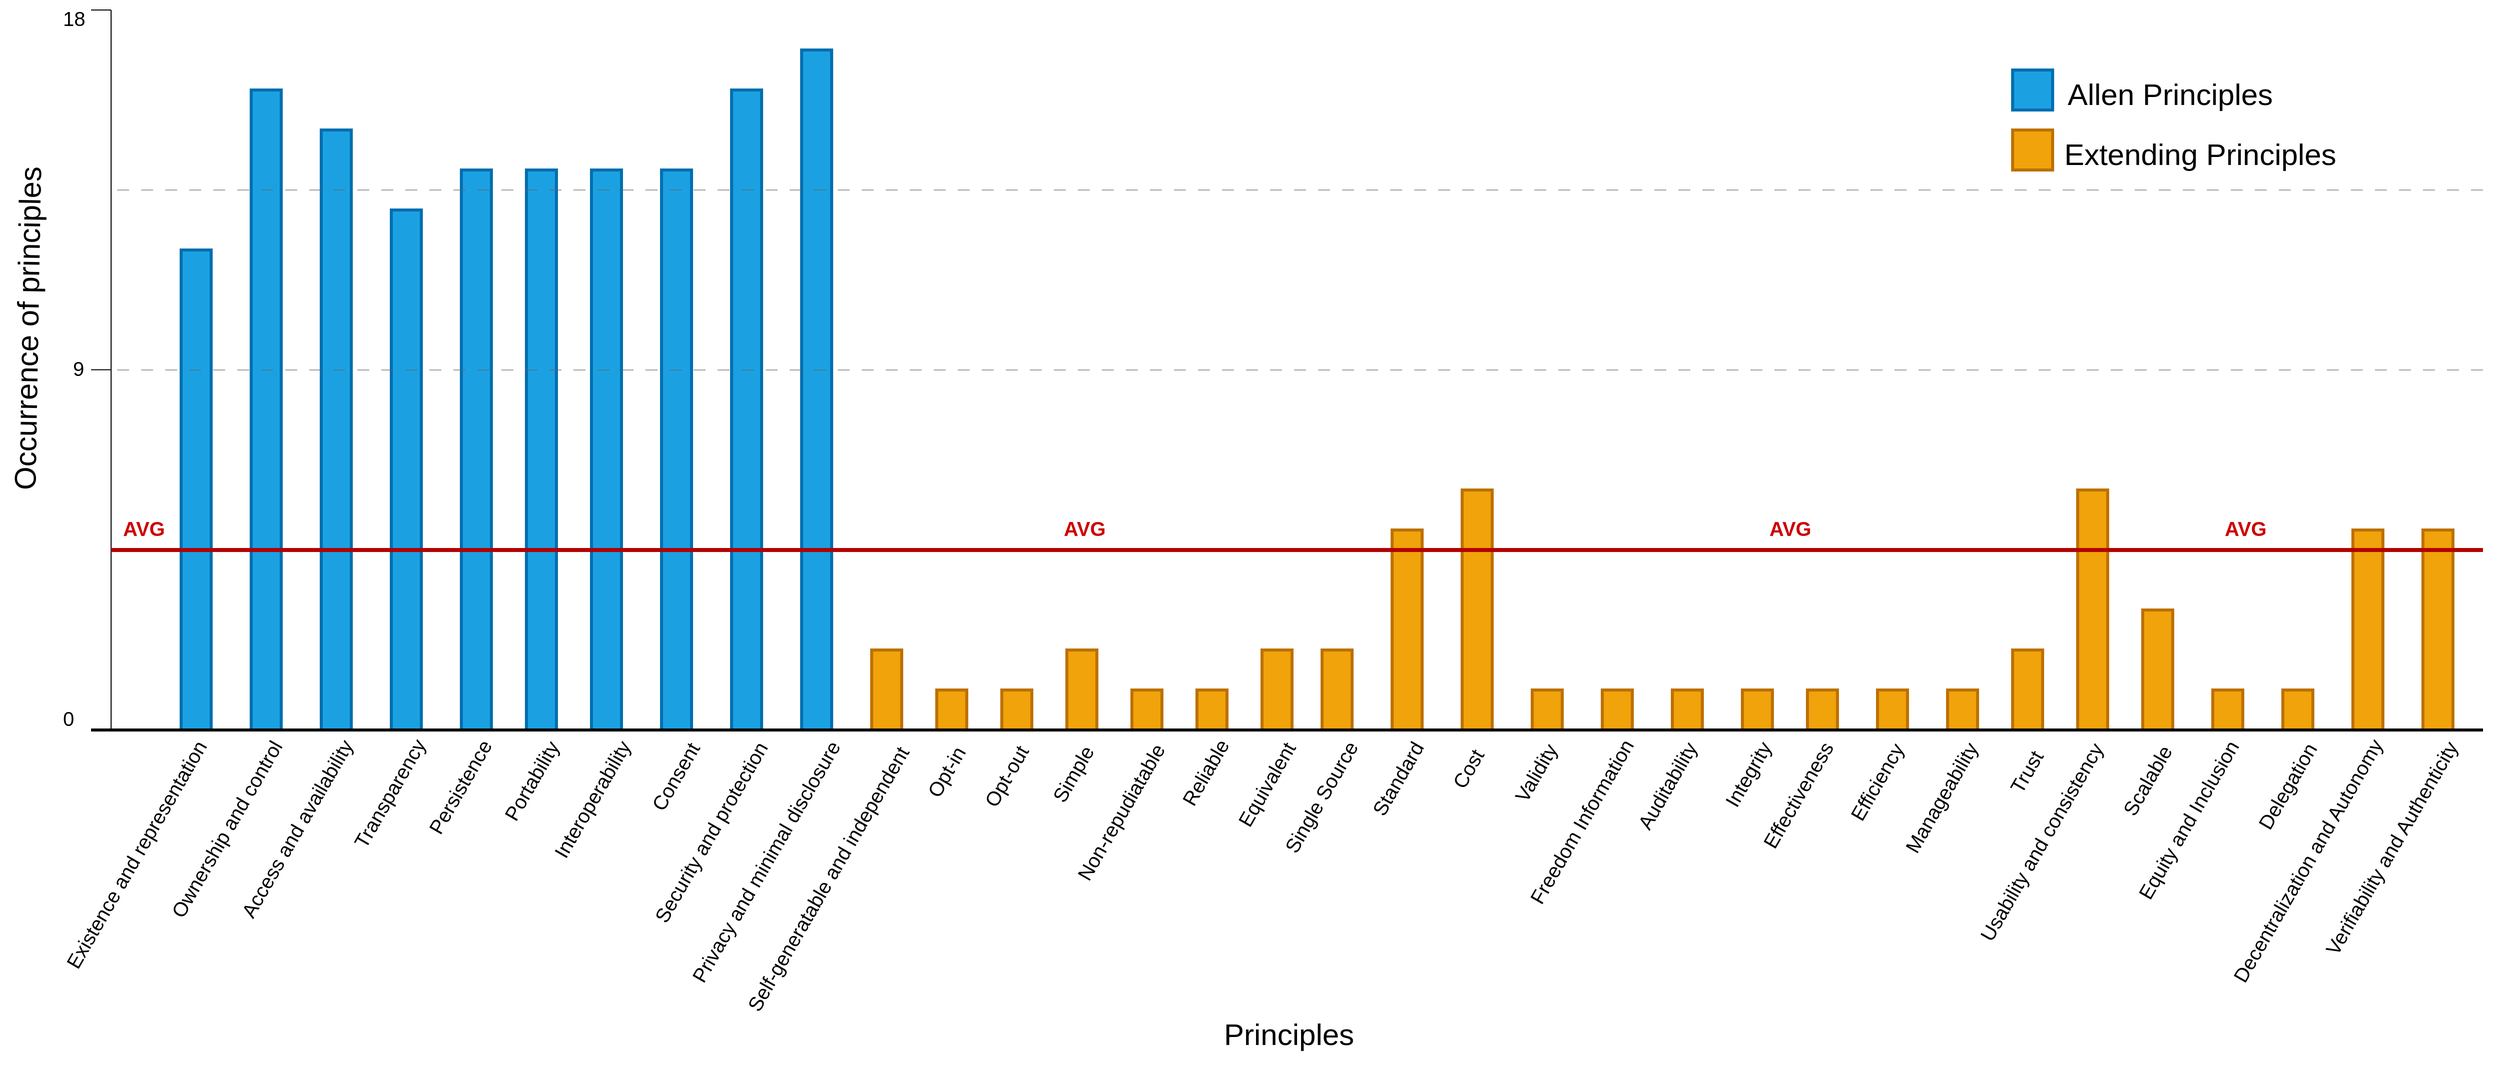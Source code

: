 <mxfile version="26.0.11">
  <diagram name="Page-1" id="7O7AJxrzVXU6nBvpXW5e">
    <mxGraphModel dx="1764" dy="2062" grid="1" gridSize="10" guides="1" tooltips="1" connect="1" arrows="1" fold="1" page="1" pageScale="1" pageWidth="850" pageHeight="1100" math="0" shadow="0">
      <root>
        <mxCell id="0" />
        <mxCell id="1" parent="0" />
        <mxCell id="pN_Zy7k7ykw3gj7apqZj-1" value="&lt;font style=&quot;font-size: 20px; line-height: 200%;&quot;&gt;Effectiveness&lt;/font&gt;" style="text;whiteSpace=wrap;html=1;rotation=300;" parent="1" vertex="1">
          <mxGeometry x="1860" y="25" width="150" height="60" as="geometry" />
        </mxCell>
        <mxCell id="pN_Zy7k7ykw3gj7apqZj-2" value="&lt;font style=&quot;font-size: 20px; line-height: 200%;&quot;&gt;Efficiency&lt;/font&gt;" style="text;whiteSpace=wrap;html=1;rotation=300;" parent="1" vertex="1">
          <mxGeometry x="1955" y="10" width="120" height="60" as="geometry" />
        </mxCell>
        <mxCell id="pN_Zy7k7ykw3gj7apqZj-3" value="&lt;font style=&quot;font-size: 20px; line-height: 200%;&quot;&gt;Manageability&lt;/font&gt;" style="text;whiteSpace=wrap;html=1;rotation=300;" parent="1" vertex="1">
          <mxGeometry x="2000" y="25" width="160" height="60" as="geometry" />
        </mxCell>
        <mxCell id="pN_Zy7k7ykw3gj7apqZj-4" value="&lt;font style=&quot;font-size: 20px; line-height: 200%;&quot;&gt;Trust&lt;/font&gt;" style="text;whiteSpace=wrap;html=1;rotation=300;" parent="1" vertex="1">
          <mxGeometry x="2125" width="80" height="60" as="geometry" />
        </mxCell>
        <mxCell id="pN_Zy7k7ykw3gj7apqZj-5" value="&lt;font style=&quot;font-size: 20px; line-height: 200%;&quot;&gt;Usability and consistency&lt;/font&gt;" style="text;whiteSpace=wrap;html=1;rotation=300;" parent="1" vertex="1">
          <mxGeometry x="2050" y="70" width="260" height="60" as="geometry" />
        </mxCell>
        <mxCell id="pN_Zy7k7ykw3gj7apqZj-6" value="&lt;font style=&quot;font-size: 20px; line-height: 200%;&quot;&gt;Scalable&lt;/font&gt;" style="text;whiteSpace=wrap;html=1;rotation=300;" parent="1" vertex="1">
          <mxGeometry x="2230" y="10" width="110" height="60" as="geometry" />
        </mxCell>
        <mxCell id="pN_Zy7k7ykw3gj7apqZj-7" value="&lt;font style=&quot;font-size: 20px; line-height: 200%;&quot;&gt;Equity and Inclusion&lt;/font&gt;" style="text;whiteSpace=wrap;html=1;rotation=300;" parent="1" vertex="1">
          <mxGeometry x="2220" y="50" width="210" height="60" as="geometry" />
        </mxCell>
        <mxCell id="pN_Zy7k7ykw3gj7apqZj-8" value="&lt;font style=&quot;font-size: 20px; line-height: 200%;&quot;&gt;Delegation&lt;/font&gt;" style="text;whiteSpace=wrap;html=1;rotation=300;" parent="1" vertex="1">
          <mxGeometry x="2360" y="15" width="130" height="60" as="geometry" />
        </mxCell>
        <mxCell id="pN_Zy7k7ykw3gj7apqZj-9" value="&lt;font style=&quot;font-size: 20px; line-height: 200%;&quot;&gt;Decentralization and Autonomy&lt;/font&gt;" style="text;whiteSpace=wrap;html=1;rotation=300;" parent="1" vertex="1">
          <mxGeometry x="2290" y="90" width="310" height="60" as="geometry" />
        </mxCell>
        <mxCell id="pN_Zy7k7ykw3gj7apqZj-10" value="&lt;font style=&quot;font-size: 20px; line-height: 200%;&quot;&gt;Verifiability and Authenticity&lt;/font&gt;" style="text;whiteSpace=wrap;html=1;rotation=300;" parent="1" vertex="1">
          <mxGeometry x="2390" y="75" width="280" height="60" as="geometry" />
        </mxCell>
        <mxCell id="pN_Zy7k7ykw3gj7apqZj-11" value="&lt;font style=&quot;font-size: 20px; line-height: 200%;&quot;&gt;Non-repudiatable&lt;/font&gt;" style="text;whiteSpace=wrap;html=1;rotation=300;" parent="1" vertex="1">
          <mxGeometry x="1165" y="40" width="190" height="60" as="geometry" />
        </mxCell>
        <mxCell id="pN_Zy7k7ykw3gj7apqZj-12" value="&lt;font style=&quot;font-size: 20px; line-height: 200%;&quot;&gt;Reliable&lt;/font&gt;" style="text;whiteSpace=wrap;html=1;rotation=300;" parent="1" vertex="1">
          <mxGeometry x="1290" width="110" height="60" as="geometry" />
        </mxCell>
        <mxCell id="pN_Zy7k7ykw3gj7apqZj-13" value="&lt;font style=&quot;font-size: 20px; line-height: 200%;&quot;&gt;Single Source&lt;/font&gt;" style="text;whiteSpace=wrap;html=1;rotation=300;" parent="1" vertex="1">
          <mxGeometry x="1380" y="25" width="160" height="60" as="geometry" />
        </mxCell>
        <mxCell id="pN_Zy7k7ykw3gj7apqZj-14" value="&lt;font style=&quot;font-size: 20px; line-height: 200%;&quot;&gt;Standard&lt;/font&gt;" style="text;whiteSpace=wrap;html=1;rotation=300;" parent="1" vertex="1">
          <mxGeometry x="1480" y="10" width="110" height="60" as="geometry" />
        </mxCell>
        <mxCell id="pN_Zy7k7ykw3gj7apqZj-15" value="&lt;font style=&quot;font-size: 20px; line-height: 200%;&quot;&gt;Cost&lt;/font&gt;" style="text;whiteSpace=wrap;html=1;rotation=300;" parent="1" vertex="1">
          <mxGeometry x="1570" width="70" height="60" as="geometry" />
        </mxCell>
        <mxCell id="pN_Zy7k7ykw3gj7apqZj-16" value="&lt;font style=&quot;font-size: 20px; line-height: 200%;&quot;&gt;Validity&lt;/font&gt;" style="text;whiteSpace=wrap;html=1;rotation=300;" parent="1" vertex="1">
          <mxGeometry x="1625" width="100" height="60" as="geometry" />
        </mxCell>
        <mxCell id="pN_Zy7k7ykw3gj7apqZj-17" value="&lt;font style=&quot;font-size: 20px; line-height: 200%;&quot;&gt;Freedom Information&lt;/font&gt;" style="text;whiteSpace=wrap;html=1;rotation=300;" parent="1" vertex="1">
          <mxGeometry x="1610" y="50" width="220" height="60" as="geometry" />
        </mxCell>
        <mxCell id="pN_Zy7k7ykw3gj7apqZj-18" value="&lt;font style=&quot;font-size: 20px; line-height: 200%;&quot;&gt;Auditability&lt;/font&gt;" style="text;whiteSpace=wrap;html=1;rotation=300;" parent="1" vertex="1">
          <mxGeometry x="1740" y="15" width="130" height="60" as="geometry" />
        </mxCell>
        <mxCell id="pN_Zy7k7ykw3gj7apqZj-19" value="&lt;font style=&quot;font-size: 20px; line-height: 200%;&quot;&gt;Integrity&lt;/font&gt;" style="text;whiteSpace=wrap;html=1;rotation=300;" parent="1" vertex="1">
          <mxGeometry x="1835" y="5" width="100" height="60" as="geometry" />
        </mxCell>
        <mxCell id="pN_Zy7k7ykw3gj7apqZj-20" value="&lt;font style=&quot;font-size: 20px; line-height: 200%;&quot;&gt;Transparency&lt;/font&gt;" style="text;whiteSpace=wrap;html=1;rotation=300;" parent="1" vertex="1">
          <mxGeometry x="450" y="20" width="160" height="60" as="geometry" />
        </mxCell>
        <mxCell id="pN_Zy7k7ykw3gj7apqZj-21" value="&lt;font style=&quot;font-size: 20px; line-height: 200%;&quot;&gt;Persistence&lt;/font&gt;" style="text;whiteSpace=wrap;html=1;rotation=300;" parent="1" vertex="1">
          <mxGeometry x="530" y="15" width="140" height="60" as="geometry" />
        </mxCell>
        <mxCell id="pN_Zy7k7ykw3gj7apqZj-22" value="&lt;font style=&quot;font-size: 20px; line-height: 200%;&quot;&gt;Portability&lt;/font&gt;" style="text;whiteSpace=wrap;html=1;rotation=300;" parent="1" vertex="1">
          <mxGeometry x="610" y="10" width="120" height="60" as="geometry" />
        </mxCell>
        <mxCell id="pN_Zy7k7ykw3gj7apqZj-23" value="&lt;font style=&quot;font-size: 20px; line-height: 200%;&quot;&gt;Interoperability&lt;/font&gt;" style="text;whiteSpace=wrap;html=1;rotation=300;" parent="1" vertex="1">
          <mxGeometry x="650" y="30" width="160" height="60" as="geometry" />
        </mxCell>
        <mxCell id="pN_Zy7k7ykw3gj7apqZj-24" value="&lt;font style=&quot;font-size: 20px; line-height: 200%;&quot;&gt;Consent&lt;/font&gt;" style="text;whiteSpace=wrap;html=1;rotation=300;" parent="1" vertex="1">
          <mxGeometry x="760" y="5" width="110" height="60" as="geometry" />
        </mxCell>
        <mxCell id="pN_Zy7k7ykw3gj7apqZj-25" value="&lt;font style=&quot;font-size: 20px; line-height: 200%;&quot;&gt;Security and protection&lt;/font&gt;" style="text;whiteSpace=wrap;html=1;rotation=300;" parent="1" vertex="1">
          <mxGeometry x="730" y="60" width="240" height="60" as="geometry" />
        </mxCell>
        <mxCell id="pN_Zy7k7ykw3gj7apqZj-26" value="&lt;font style=&quot;font-size: 20px; line-height: 200%;&quot;&gt;Privacy and minimal disclosure&lt;/font&gt;" style="text;whiteSpace=wrap;html=1;rotation=300;" parent="1" vertex="1">
          <mxGeometry x="750" y="90" width="310" height="60" as="geometry" />
        </mxCell>
        <mxCell id="pN_Zy7k7ykw3gj7apqZj-27" value="&lt;font style=&quot;font-size: 20px; line-height: 200%;&quot;&gt;Self-generatable and independent&lt;/font&gt;" style="text;whiteSpace=wrap;html=1;rotation=300;" parent="1" vertex="1">
          <mxGeometry x="800" y="110" width="330" height="60" as="geometry" />
        </mxCell>
        <mxCell id="pN_Zy7k7ykw3gj7apqZj-28" value="&lt;font style=&quot;font-size: 20px; line-height: 200%;&quot;&gt;Opt-in&lt;/font&gt;" style="text;whiteSpace=wrap;html=1;rotation=300;" parent="1" vertex="1">
          <mxGeometry x="1040" width="90" height="60" as="geometry" />
        </mxCell>
        <mxCell id="pN_Zy7k7ykw3gj7apqZj-29" value="&lt;font style=&quot;font-size: 20px; line-height: 200%;&quot;&gt;Opt-out&lt;/font&gt;" style="text;whiteSpace=wrap;html=1;rotation=300;" parent="1" vertex="1">
          <mxGeometry x="1095" y="5" width="100" height="60" as="geometry" />
        </mxCell>
        <mxCell id="pN_Zy7k7ykw3gj7apqZj-30" value="&lt;font style=&quot;font-size: 20px; line-height: 200%;&quot;&gt;Simple&lt;/font&gt;" style="text;whiteSpace=wrap;html=1;rotation=300;" parent="1" vertex="1">
          <mxGeometry x="1165" y="5" width="90" height="60" as="geometry" />
        </mxCell>
        <mxCell id="pN_Zy7k7ykw3gj7apqZj-31" value="&lt;font style=&quot;font-size: 20px; line-height: 200%;&quot;&gt;Existence and representation&lt;/font&gt;" style="text;whiteSpace=wrap;html=1;rotation=300;" parent="1" vertex="1">
          <mxGeometry x="130" y="85" width="290" height="60" as="geometry" />
        </mxCell>
        <mxCell id="pN_Zy7k7ykw3gj7apqZj-32" value="&lt;font style=&quot;font-size: 20px; line-height: 200%;&quot;&gt;Ownership and control&lt;/font&gt;" style="text;whiteSpace=wrap;html=1;rotation=300;" parent="1" vertex="1">
          <mxGeometry x="250" y="60" width="230" height="60" as="geometry" />
        </mxCell>
        <mxCell id="pN_Zy7k7ykw3gj7apqZj-33" value="&lt;font style=&quot;font-size: 20px; line-height: 200%;&quot;&gt;Access and availability&lt;/font&gt;" style="text;whiteSpace=wrap;html=1;rotation=300;" parent="1" vertex="1">
          <mxGeometry x="320" y="60" width="230" height="60" as="geometry" />
        </mxCell>
        <mxCell id="pN_Zy7k7ykw3gj7apqZj-34" value="" style="rounded=0;whiteSpace=wrap;html=1;fillColor=#1ba1e2;strokeColor=#006EAF;strokeWidth=3;fontColor=#ffffff;" parent="1" vertex="1">
          <mxGeometry x="310" y="-480" width="30" height="480" as="geometry" />
        </mxCell>
        <mxCell id="pN_Zy7k7ykw3gj7apqZj-35" value="" style="endArrow=none;html=1;rounded=0;strokeWidth=1;" parent="1" edge="1">
          <mxGeometry width="50" height="50" relative="1" as="geometry">
            <mxPoint x="240" y="-720" as="sourcePoint" />
            <mxPoint x="240" as="targetPoint" />
          </mxGeometry>
        </mxCell>
        <mxCell id="pN_Zy7k7ykw3gj7apqZj-36" value="" style="endArrow=none;html=1;rounded=0;" parent="1" edge="1">
          <mxGeometry width="50" height="50" relative="1" as="geometry">
            <mxPoint x="220" y="-360.23" as="sourcePoint" />
            <mxPoint x="240" y="-360.23" as="targetPoint" />
          </mxGeometry>
        </mxCell>
        <mxCell id="pN_Zy7k7ykw3gj7apqZj-37" value="" style="endArrow=none;html=1;rounded=0;" parent="1" edge="1">
          <mxGeometry width="50" height="50" relative="1" as="geometry">
            <mxPoint x="220" y="-720" as="sourcePoint" />
            <mxPoint x="240" y="-720" as="targetPoint" />
          </mxGeometry>
        </mxCell>
        <mxCell id="pN_Zy7k7ykw3gj7apqZj-38" value="" style="rounded=0;whiteSpace=wrap;html=1;fillColor=#1ba1e2;strokeColor=#006EAF;strokeWidth=3;fontColor=#ffffff;" parent="1" vertex="1">
          <mxGeometry x="380" y="-640" width="30" height="640" as="geometry" />
        </mxCell>
        <mxCell id="pN_Zy7k7ykw3gj7apqZj-39" value="" style="rounded=0;whiteSpace=wrap;html=1;fillColor=#1ba1e2;strokeColor=#006EAF;strokeWidth=3;fontColor=#ffffff;" parent="1" vertex="1">
          <mxGeometry x="450" y="-600" width="30" height="600" as="geometry" />
        </mxCell>
        <mxCell id="pN_Zy7k7ykw3gj7apqZj-40" value="" style="rounded=0;whiteSpace=wrap;html=1;fillColor=#1ba1e2;strokeColor=#006EAF;strokeWidth=3;fontColor=#ffffff;" parent="1" vertex="1">
          <mxGeometry x="520" y="-520" width="30" height="520" as="geometry" />
        </mxCell>
        <mxCell id="pN_Zy7k7ykw3gj7apqZj-41" value="" style="rounded=0;whiteSpace=wrap;html=1;fillColor=#1ba1e2;strokeColor=#006EAF;strokeWidth=3;fontColor=#ffffff;" parent="1" vertex="1">
          <mxGeometry x="590" y="-560" width="30" height="560" as="geometry" />
        </mxCell>
        <mxCell id="pN_Zy7k7ykw3gj7apqZj-42" value="" style="rounded=0;whiteSpace=wrap;html=1;fillColor=#1ba1e2;strokeColor=#006EAF;strokeWidth=3;fontColor=#ffffff;" parent="1" vertex="1">
          <mxGeometry x="655" y="-560" width="30" height="560" as="geometry" />
        </mxCell>
        <mxCell id="pN_Zy7k7ykw3gj7apqZj-43" value="" style="rounded=0;whiteSpace=wrap;html=1;fillColor=#1ba1e2;strokeColor=#006EAF;strokeWidth=3;fontColor=#ffffff;" parent="1" vertex="1">
          <mxGeometry x="720" y="-560" width="30" height="560" as="geometry" />
        </mxCell>
        <mxCell id="pN_Zy7k7ykw3gj7apqZj-44" value="" style="rounded=0;whiteSpace=wrap;html=1;fillColor=#1ba1e2;strokeColor=#006EAF;strokeWidth=3;fontColor=#ffffff;" parent="1" vertex="1">
          <mxGeometry x="790" y="-560" width="30" height="560" as="geometry" />
        </mxCell>
        <mxCell id="pN_Zy7k7ykw3gj7apqZj-45" value="" style="rounded=0;whiteSpace=wrap;html=1;fillColor=#1ba1e2;strokeColor=#006EAF;strokeWidth=3;fontColor=#ffffff;" parent="1" vertex="1">
          <mxGeometry x="860" y="-640" width="30" height="640" as="geometry" />
        </mxCell>
        <mxCell id="pN_Zy7k7ykw3gj7apqZj-46" value="&lt;font style=&quot;font-size: 20px;&quot;&gt;0&lt;/font&gt;" style="text;whiteSpace=wrap;html=1;rotation=0;" parent="1" vertex="1">
          <mxGeometry x="190" y="-30" width="40" height="40" as="geometry" />
        </mxCell>
        <mxCell id="pN_Zy7k7ykw3gj7apqZj-47" value="" style="endArrow=none;html=1;rounded=0;strokeWidth=3;" parent="1" edge="1">
          <mxGeometry width="50" height="50" relative="1" as="geometry">
            <mxPoint x="220" as="sourcePoint" />
            <mxPoint x="240" as="targetPoint" />
          </mxGeometry>
        </mxCell>
        <mxCell id="pN_Zy7k7ykw3gj7apqZj-48" value="&lt;font style=&quot;font-size: 20px;&quot;&gt;9&lt;/font&gt;" style="text;whiteSpace=wrap;html=1;rotation=0;" parent="1" vertex="1">
          <mxGeometry x="200" y="-380" width="30" height="40" as="geometry" />
        </mxCell>
        <mxCell id="pN_Zy7k7ykw3gj7apqZj-49" value="&lt;font style=&quot;font-size: 20px;&quot;&gt;18&lt;/font&gt;" style="text;whiteSpace=wrap;html=1;rotation=0;" parent="1" vertex="1">
          <mxGeometry x="190" y="-730" width="45" height="40" as="geometry" />
        </mxCell>
        <mxCell id="pN_Zy7k7ykw3gj7apqZj-50" value="&lt;b&gt;&lt;font style=&quot;font-size: 20px; color: rgb(204, 0, 0);&quot;&gt;AVG&lt;/font&gt;&lt;/b&gt;" style="text;whiteSpace=wrap;html=1;rotation=0;" parent="1" vertex="1">
          <mxGeometry x="1190" y="-220" width="60" height="40" as="geometry" />
        </mxCell>
        <mxCell id="pN_Zy7k7ykw3gj7apqZj-51" value="" style="rounded=0;whiteSpace=wrap;html=1;fillColor=#1ba1e2;strokeColor=#006EAF;strokeWidth=3;fontColor=#ffffff;" parent="1" vertex="1">
          <mxGeometry x="930" y="-680" width="30" height="680" as="geometry" />
        </mxCell>
        <mxCell id="pN_Zy7k7ykw3gj7apqZj-52" value="" style="rounded=0;whiteSpace=wrap;html=1;fillColor=#f0a30a;strokeColor=#BD7000;strokeWidth=3;fontColor=#000000;" parent="1" vertex="1">
          <mxGeometry x="1000" y="-80" width="30" height="80" as="geometry" />
        </mxCell>
        <mxCell id="pN_Zy7k7ykw3gj7apqZj-53" value="" style="rounded=0;whiteSpace=wrap;html=1;fillColor=#f0a30a;strokeColor=#BD7000;strokeWidth=3;fontColor=#000000;" parent="1" vertex="1">
          <mxGeometry x="1065" y="-40" width="30" height="40" as="geometry" />
        </mxCell>
        <mxCell id="pN_Zy7k7ykw3gj7apqZj-54" value="" style="rounded=0;whiteSpace=wrap;html=1;fillColor=#f0a30a;strokeColor=#BD7000;strokeWidth=3;fontColor=#000000;" parent="1" vertex="1">
          <mxGeometry x="1130" y="-40" width="30" height="40" as="geometry" />
        </mxCell>
        <mxCell id="pN_Zy7k7ykw3gj7apqZj-55" value="" style="rounded=0;whiteSpace=wrap;html=1;fillColor=#f0a30a;strokeColor=#BD7000;strokeWidth=3;fontColor=#000000;" parent="1" vertex="1">
          <mxGeometry x="1195" y="-80" width="30" height="80" as="geometry" />
        </mxCell>
        <mxCell id="pN_Zy7k7ykw3gj7apqZj-56" value="" style="rounded=0;whiteSpace=wrap;html=1;fillColor=#f0a30a;strokeColor=#BD7000;strokeWidth=3;fontColor=#000000;" parent="1" vertex="1">
          <mxGeometry x="1260" y="-40" width="30" height="40" as="geometry" />
        </mxCell>
        <mxCell id="pN_Zy7k7ykw3gj7apqZj-57" value="" style="rounded=0;whiteSpace=wrap;html=1;fillColor=#f0a30a;strokeColor=#BD7000;strokeWidth=3;fontColor=#000000;" parent="1" vertex="1">
          <mxGeometry x="1325" y="-40" width="30" height="40" as="geometry" />
        </mxCell>
        <mxCell id="pN_Zy7k7ykw3gj7apqZj-58" value="&lt;font style=&quot;font-size: 20px;&quot;&gt;Equivalent&lt;/font&gt;" style="text;whiteSpace=wrap;html=1;rotation=300;" parent="1" vertex="1">
          <mxGeometry x="1350" y="20" width="120" height="60" as="geometry" />
        </mxCell>
        <mxCell id="pN_Zy7k7ykw3gj7apqZj-59" value="" style="rounded=0;whiteSpace=wrap;html=1;fillColor=#f0a30a;strokeColor=#BD7000;strokeWidth=3;fontColor=#000000;" parent="1" vertex="1">
          <mxGeometry x="1390" y="-80" width="30" height="80" as="geometry" />
        </mxCell>
        <mxCell id="pN_Zy7k7ykw3gj7apqZj-60" value="" style="rounded=0;whiteSpace=wrap;html=1;fillColor=#f0a30a;strokeColor=#BD7000;strokeWidth=3;fontColor=#000000;" parent="1" vertex="1">
          <mxGeometry x="1450" y="-80" width="30" height="80" as="geometry" />
        </mxCell>
        <mxCell id="pN_Zy7k7ykw3gj7apqZj-61" value="" style="rounded=0;whiteSpace=wrap;html=1;fillColor=#f0a30a;strokeColor=#BD7000;strokeWidth=3;fontColor=#000000;" parent="1" vertex="1">
          <mxGeometry x="1520" y="-200" width="30" height="200" as="geometry" />
        </mxCell>
        <mxCell id="pN_Zy7k7ykw3gj7apqZj-62" value="" style="rounded=0;whiteSpace=wrap;html=1;fillColor=#f0a30a;strokeColor=#BD7000;strokeWidth=3;fontColor=#000000;" parent="1" vertex="1">
          <mxGeometry x="1590" y="-240" width="30" height="240" as="geometry" />
        </mxCell>
        <mxCell id="pN_Zy7k7ykw3gj7apqZj-63" value="" style="rounded=0;whiteSpace=wrap;html=1;fillColor=#f0a30a;strokeColor=#BD7000;strokeWidth=3;fontColor=#000000;" parent="1" vertex="1">
          <mxGeometry x="1660" y="-40" width="30" height="40" as="geometry" />
        </mxCell>
        <mxCell id="pN_Zy7k7ykw3gj7apqZj-64" value="" style="rounded=0;whiteSpace=wrap;html=1;fillColor=#f0a30a;strokeColor=#BD7000;strokeWidth=3;fontColor=#000000;" parent="1" vertex="1">
          <mxGeometry x="1730" y="-40" width="30" height="40" as="geometry" />
        </mxCell>
        <mxCell id="pN_Zy7k7ykw3gj7apqZj-65" value="" style="rounded=0;whiteSpace=wrap;html=1;fillColor=#f0a30a;strokeColor=#BD7000;strokeWidth=3;fontColor=#000000;" parent="1" vertex="1">
          <mxGeometry x="1800" y="-40" width="30" height="40" as="geometry" />
        </mxCell>
        <mxCell id="pN_Zy7k7ykw3gj7apqZj-66" value="" style="rounded=0;whiteSpace=wrap;html=1;fillColor=#f0a30a;strokeColor=#BD7000;strokeWidth=3;fontColor=#000000;" parent="1" vertex="1">
          <mxGeometry x="1870" y="-40" width="30" height="40" as="geometry" />
        </mxCell>
        <mxCell id="pN_Zy7k7ykw3gj7apqZj-67" value="" style="rounded=0;whiteSpace=wrap;html=1;fillColor=#f0a30a;strokeColor=#BD7000;strokeWidth=3;fontColor=#000000;" parent="1" vertex="1">
          <mxGeometry x="1935" y="-40" width="30" height="40" as="geometry" />
        </mxCell>
        <mxCell id="pN_Zy7k7ykw3gj7apqZj-68" value="" style="rounded=0;whiteSpace=wrap;html=1;fillColor=#f0a30a;strokeColor=#BD7000;strokeWidth=3;fontColor=#000000;" parent="1" vertex="1">
          <mxGeometry x="2005" y="-40" width="30" height="40" as="geometry" />
        </mxCell>
        <mxCell id="pN_Zy7k7ykw3gj7apqZj-69" value="" style="rounded=0;whiteSpace=wrap;html=1;fillColor=#f0a30a;strokeColor=#BD7000;strokeWidth=3;fontColor=#000000;" parent="1" vertex="1">
          <mxGeometry x="2075" y="-40" width="30" height="40" as="geometry" />
        </mxCell>
        <mxCell id="pN_Zy7k7ykw3gj7apqZj-70" value="" style="rounded=0;whiteSpace=wrap;html=1;fillColor=#f0a30a;strokeColor=#BD7000;strokeWidth=3;fontColor=#000000;" parent="1" vertex="1">
          <mxGeometry x="2140" y="-80" width="30" height="80" as="geometry" />
        </mxCell>
        <mxCell id="pN_Zy7k7ykw3gj7apqZj-71" value="" style="rounded=0;whiteSpace=wrap;html=1;fillColor=#f0a30a;strokeColor=#BD7000;strokeWidth=3;fontColor=#000000;" parent="1" vertex="1">
          <mxGeometry x="2205" y="-240" width="30" height="240" as="geometry" />
        </mxCell>
        <mxCell id="pN_Zy7k7ykw3gj7apqZj-72" value="" style="rounded=0;whiteSpace=wrap;html=1;fillColor=#f0a30a;strokeColor=#BD7000;strokeWidth=3;fontColor=#000000;" parent="1" vertex="1">
          <mxGeometry x="2270" y="-120" width="30" height="120" as="geometry" />
        </mxCell>
        <mxCell id="pN_Zy7k7ykw3gj7apqZj-73" value="" style="rounded=0;whiteSpace=wrap;html=1;fillColor=#f0a30a;strokeColor=#BD7000;strokeWidth=3;fontColor=#000000;" parent="1" vertex="1">
          <mxGeometry x="2340" y="-40" width="30" height="40" as="geometry" />
        </mxCell>
        <mxCell id="pN_Zy7k7ykw3gj7apqZj-74" value="" style="rounded=0;whiteSpace=wrap;html=1;fillColor=#f0a30a;strokeColor=#BD7000;strokeWidth=3;fontColor=#000000;" parent="1" vertex="1">
          <mxGeometry x="2410" y="-40" width="30" height="40" as="geometry" />
        </mxCell>
        <mxCell id="pN_Zy7k7ykw3gj7apqZj-75" value="" style="rounded=0;whiteSpace=wrap;html=1;fillColor=#f0a30a;strokeColor=#BD7000;strokeWidth=3;fontColor=#000000;" parent="1" vertex="1">
          <mxGeometry x="2480" y="-200" width="30" height="200" as="geometry" />
        </mxCell>
        <mxCell id="pN_Zy7k7ykw3gj7apqZj-76" value="" style="rounded=0;whiteSpace=wrap;html=1;fillColor=#f0a30a;strokeColor=#BD7000;strokeWidth=3;fontColor=#000000;" parent="1" vertex="1">
          <mxGeometry x="2550" y="-200" width="30" height="200" as="geometry" />
        </mxCell>
        <mxCell id="pN_Zy7k7ykw3gj7apqZj-77" value="" style="endArrow=none;html=1;rounded=0;strokeWidth=3;" parent="1" edge="1">
          <mxGeometry width="50" height="50" relative="1" as="geometry">
            <mxPoint x="2610" as="sourcePoint" />
            <mxPoint x="240" as="targetPoint" />
          </mxGeometry>
        </mxCell>
        <mxCell id="pN_Zy7k7ykw3gj7apqZj-78" value="" style="rounded=0;whiteSpace=wrap;html=1;fillColor=#1ba1e2;strokeColor=#006EAF;strokeWidth=3;fontColor=#ffffff;" parent="1" vertex="1">
          <mxGeometry x="2140" y="-660" width="40" height="40" as="geometry" />
        </mxCell>
        <mxCell id="pN_Zy7k7ykw3gj7apqZj-79" value="Allen Principles" style="text;whiteSpace=wrap;align=center;fontSize=30;" parent="1" vertex="1">
          <mxGeometry x="2180" y="-660" width="235" height="40" as="geometry" />
        </mxCell>
        <mxCell id="pN_Zy7k7ykw3gj7apqZj-80" value="" style="rounded=0;whiteSpace=wrap;html=1;fillColor=#f0a30a;strokeColor=#BD7000;strokeWidth=3;fontColor=#000000;" parent="1" vertex="1">
          <mxGeometry x="2140" y="-600" width="40" height="40" as="geometry" />
        </mxCell>
        <mxCell id="pN_Zy7k7ykw3gj7apqZj-81" value="Extending Principles" style="text;whiteSpace=wrap;align=center;fontSize=30;" parent="1" vertex="1">
          <mxGeometry x="2180" y="-600" width="295" height="40" as="geometry" />
        </mxCell>
        <mxCell id="pN_Zy7k7ykw3gj7apqZj-82" value="" style="endArrow=none;html=1;rounded=0;strokeWidth=4;fillColor=#e51400;strokeColor=#B20000;" parent="1" edge="1">
          <mxGeometry width="50" height="50" relative="1" as="geometry">
            <mxPoint x="2610" y="-180" as="sourcePoint" />
            <mxPoint x="240" y="-180" as="targetPoint" />
          </mxGeometry>
        </mxCell>
        <mxCell id="pN_Zy7k7ykw3gj7apqZj-83" value="" style="endArrow=none;html=1;rounded=0;strokeWidth=1;fillColor=#f5f5f5;strokeColor=#666666;dashed=1;dashPattern=12 12;opacity=60;" parent="1" edge="1">
          <mxGeometry width="50" height="50" relative="1" as="geometry">
            <mxPoint x="2610" y="-360" as="sourcePoint" />
            <mxPoint x="240" y="-360" as="targetPoint" />
          </mxGeometry>
        </mxCell>
        <mxCell id="pN_Zy7k7ykw3gj7apqZj-84" value="" style="endArrow=none;html=1;rounded=0;strokeWidth=1;fillColor=#f5f5f5;strokeColor=#666666;dashed=1;dashPattern=12 12;opacity=60;" parent="1" edge="1">
          <mxGeometry width="50" height="50" relative="1" as="geometry">
            <mxPoint x="2610" y="-540" as="sourcePoint" />
            <mxPoint x="240" y="-540" as="targetPoint" />
          </mxGeometry>
        </mxCell>
        <mxCell id="pN_Zy7k7ykw3gj7apqZj-85" value="&lt;font style=&quot;font-size: 30px;&quot;&gt;Occurrence of principles&lt;/font&gt;" style="text;whiteSpace=wrap;html=1;rotation=-89;opacity=90;" parent="1" vertex="1">
          <mxGeometry x="-10" y="-440" width="345" height="60" as="geometry" />
        </mxCell>
        <mxCell id="pN_Zy7k7ykw3gj7apqZj-86" value="&lt;font style=&quot;font-size: 30px;&quot;&gt;Principles&lt;/font&gt;" style="text;whiteSpace=wrap;html=1;rotation=0;opacity=90;" parent="1" vertex="1">
          <mxGeometry x="1350" y="280" width="190" height="60" as="geometry" />
        </mxCell>
        <mxCell id="pN_Zy7k7ykw3gj7apqZj-87" value="&lt;b&gt;&lt;font style=&quot;font-size: 20px; color: rgb(204, 0, 0);&quot;&gt;AVG&lt;/font&gt;&lt;/b&gt;" style="text;whiteSpace=wrap;html=1;rotation=0;" parent="1" vertex="1">
          <mxGeometry x="2350" y="-220" width="60" height="40" as="geometry" />
        </mxCell>
        <mxCell id="pN_Zy7k7ykw3gj7apqZj-88" value="&lt;b&gt;&lt;font style=&quot;font-size: 20px; color: rgb(204, 0, 0);&quot;&gt;AVG&lt;/font&gt;&lt;/b&gt;" style="text;whiteSpace=wrap;html=1;rotation=0;" parent="1" vertex="1">
          <mxGeometry x="250" y="-220" width="60" height="40" as="geometry" />
        </mxCell>
        <mxCell id="pN_Zy7k7ykw3gj7apqZj-89" value="&lt;b&gt;&lt;font style=&quot;font-size: 20px; color: rgb(204, 0, 0);&quot;&gt;AVG&lt;/font&gt;&lt;/b&gt;" style="text;whiteSpace=wrap;html=1;rotation=0;" parent="1" vertex="1">
          <mxGeometry x="1895" y="-220" width="60" height="40" as="geometry" />
        </mxCell>
      </root>
    </mxGraphModel>
  </diagram>
</mxfile>
